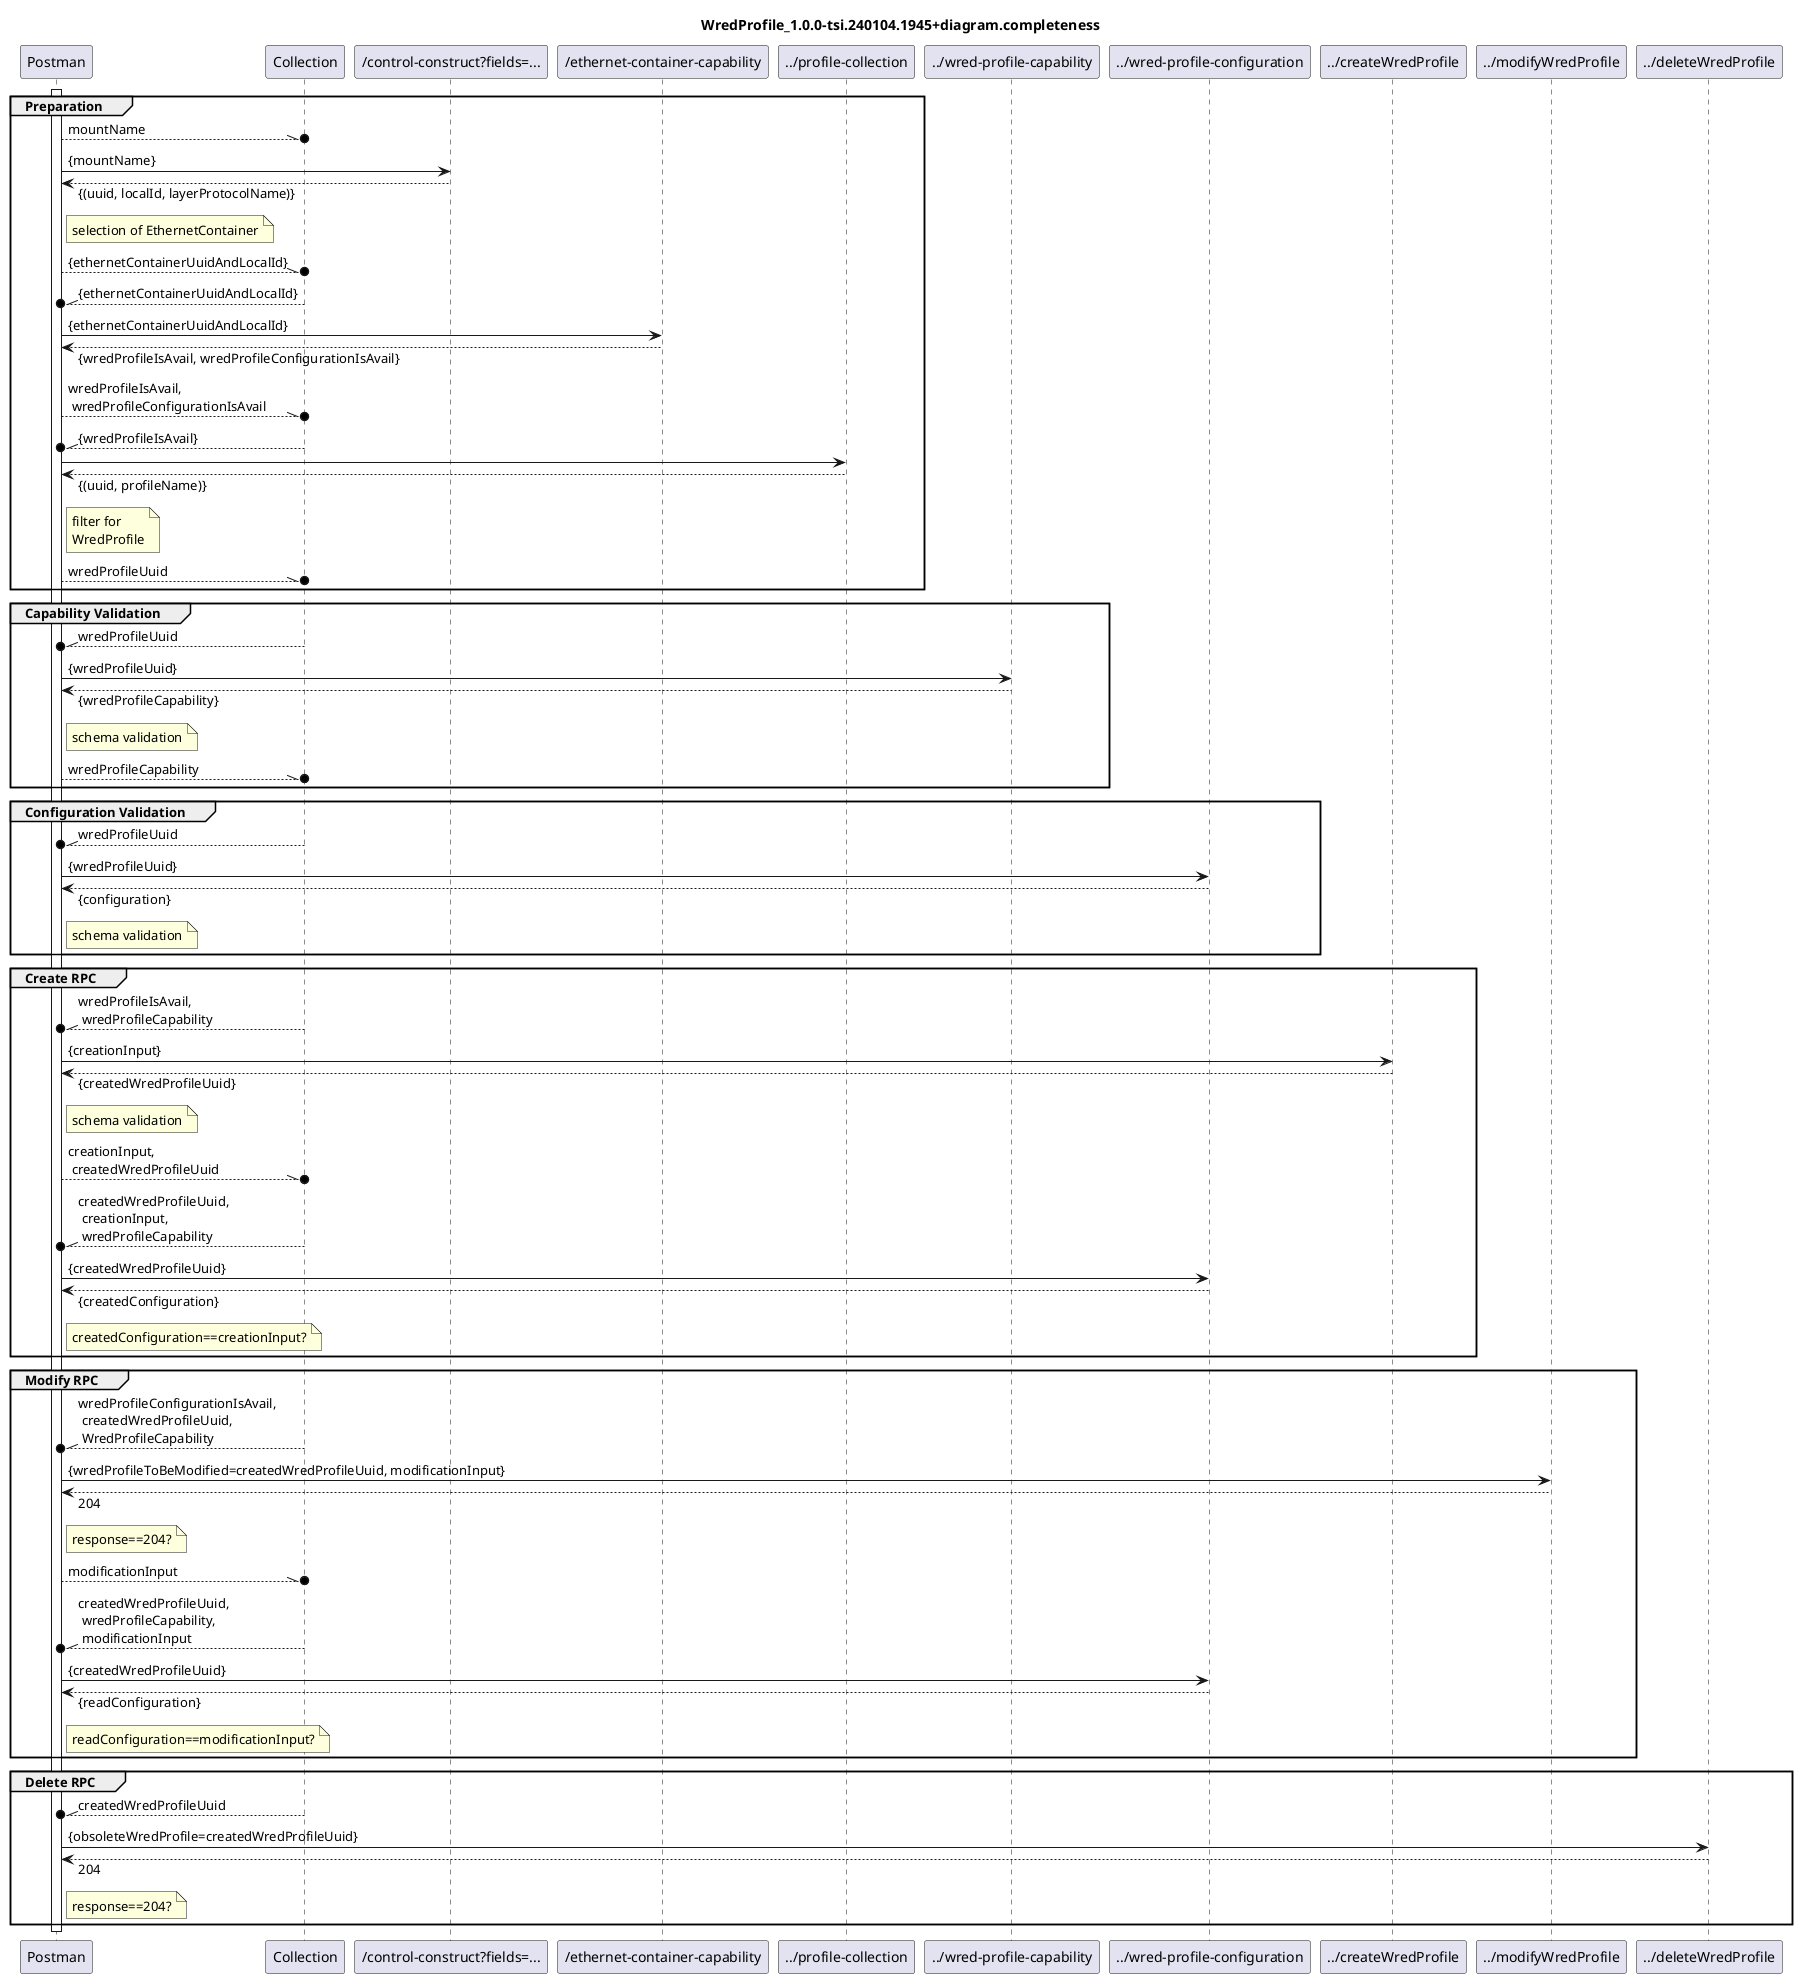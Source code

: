 @startuml WredProfile_1.0.0-tsi.240104.1945+diagram.completeness
skinparam responseMessageBelowArrow true

title
WredProfile_1.0.0-tsi.240104.1945+diagram.completeness
end title

participant "Postman" as Postman
participant "Collection" as Collection
participant "/control-construct?fields=..." as ListOfLTPUuidAndLidPairsAndNames
participant "/ethernet-container-capability" as EthernetContainerCapability
participant "../profile-collection" as ProfileCollection
participant "../wred-profile-capability" as Capability
participant "../wred-profile-configuration" as Configuration
participant "../createWredProfile" as CreateRpc
participant "../modifyWredProfile" as ModifyRpc
participant "../deleteWredProfile" as DeleteRpc

activate Postman

group Preparation
  Postman --\\o Collection : mountName

  Postman -> ListOfLTPUuidAndLidPairsAndNames : {mountName}
  Postman <-- ListOfLTPUuidAndLidPairsAndNames : {(uuid, localId, layerProtocolName)}
  note right Postman
    selection of EthernetContainer
  end note
  Postman --\\o Collection : {ethernetContainerUuidAndLocalId}

  Collection --\\o Postman : {ethernetContainerUuidAndLocalId}
  Postman -> EthernetContainerCapability : {ethernetContainerUuidAndLocalId}
  Postman <-- EthernetContainerCapability : {wredProfileIsAvail, wredProfileConfigurationIsAvail}
  Postman --\\o Collection : wredProfileIsAvail,\n wredProfileConfigurationIsAvail

  Collection --\\o Postman : {wredProfileIsAvail}
  Postman -> ProfileCollection
  Postman <-- ProfileCollection : {(uuid, profileName)}
  note right Postman
    filter for
    WredProfile
  end note
  Postman --\\o Collection : wredProfileUuid
end

group Capability Validation
  Collection --\\o Postman : wredProfileUuid
  Postman -> Capability : {wredProfileUuid}
  Postman <-- Capability : {wredProfileCapability}
  note right Postman
    schema validation
  end note
  Postman --\\o Collection : wredProfileCapability
end

group Configuration Validation
  Collection --\\o Postman : wredProfileUuid
  Postman -> Configuration : {wredProfileUuid}
  Postman <-- Configuration : {configuration}
  note right Postman
    schema validation
  end note
end

group Create RPC
  Collection --\\o Postman : wredProfileIsAvail,\n wredProfileCapability
  Postman -> CreateRpc : {creationInput}
  Postman <-- CreateRpc : {createdWredProfileUuid}
  note right Postman
    schema validation
  end note
  Postman --\\o Collection : creationInput,\n createdWredProfileUuid
  Collection --\\o Postman : createdWredProfileUuid,\n creationInput,\n wredProfileCapability
  Postman -> Configuration : {createdWredProfileUuid}
  Postman <-- Configuration : {createdConfiguration}
  note right Postman
    createdConfiguration==creationInput?
  end note
end

group Modify RPC
  Collection --\\o Postman : wredProfileConfigurationIsAvail,\n createdWredProfileUuid,\n WredProfileCapability
  Postman -> ModifyRpc : {wredProfileToBeModified=createdWredProfileUuid, modificationInput}
  Postman <-- ModifyRpc : 204
  note right Postman
    response==204?
  end note
  Postman --\\o Collection : modificationInput
  Collection --\\o Postman : createdWredProfileUuid,\n wredProfileCapability,\n modificationInput
  Postman -> Configuration : {createdWredProfileUuid}
  Postman <-- Configuration : {readConfiguration}
  note right Postman
    readConfiguration==modificationInput?
  end note
end

group Delete RPC
  Collection --\\o Postman : createdWredProfileUuid
  Postman -> DeleteRpc : {obsoleteWredProfile=createdWredProfileUuid}
  Postman <-- DeleteRpc : 204
  note right Postman
    response==204?
  end note
end

deactivate Postman

@enduml